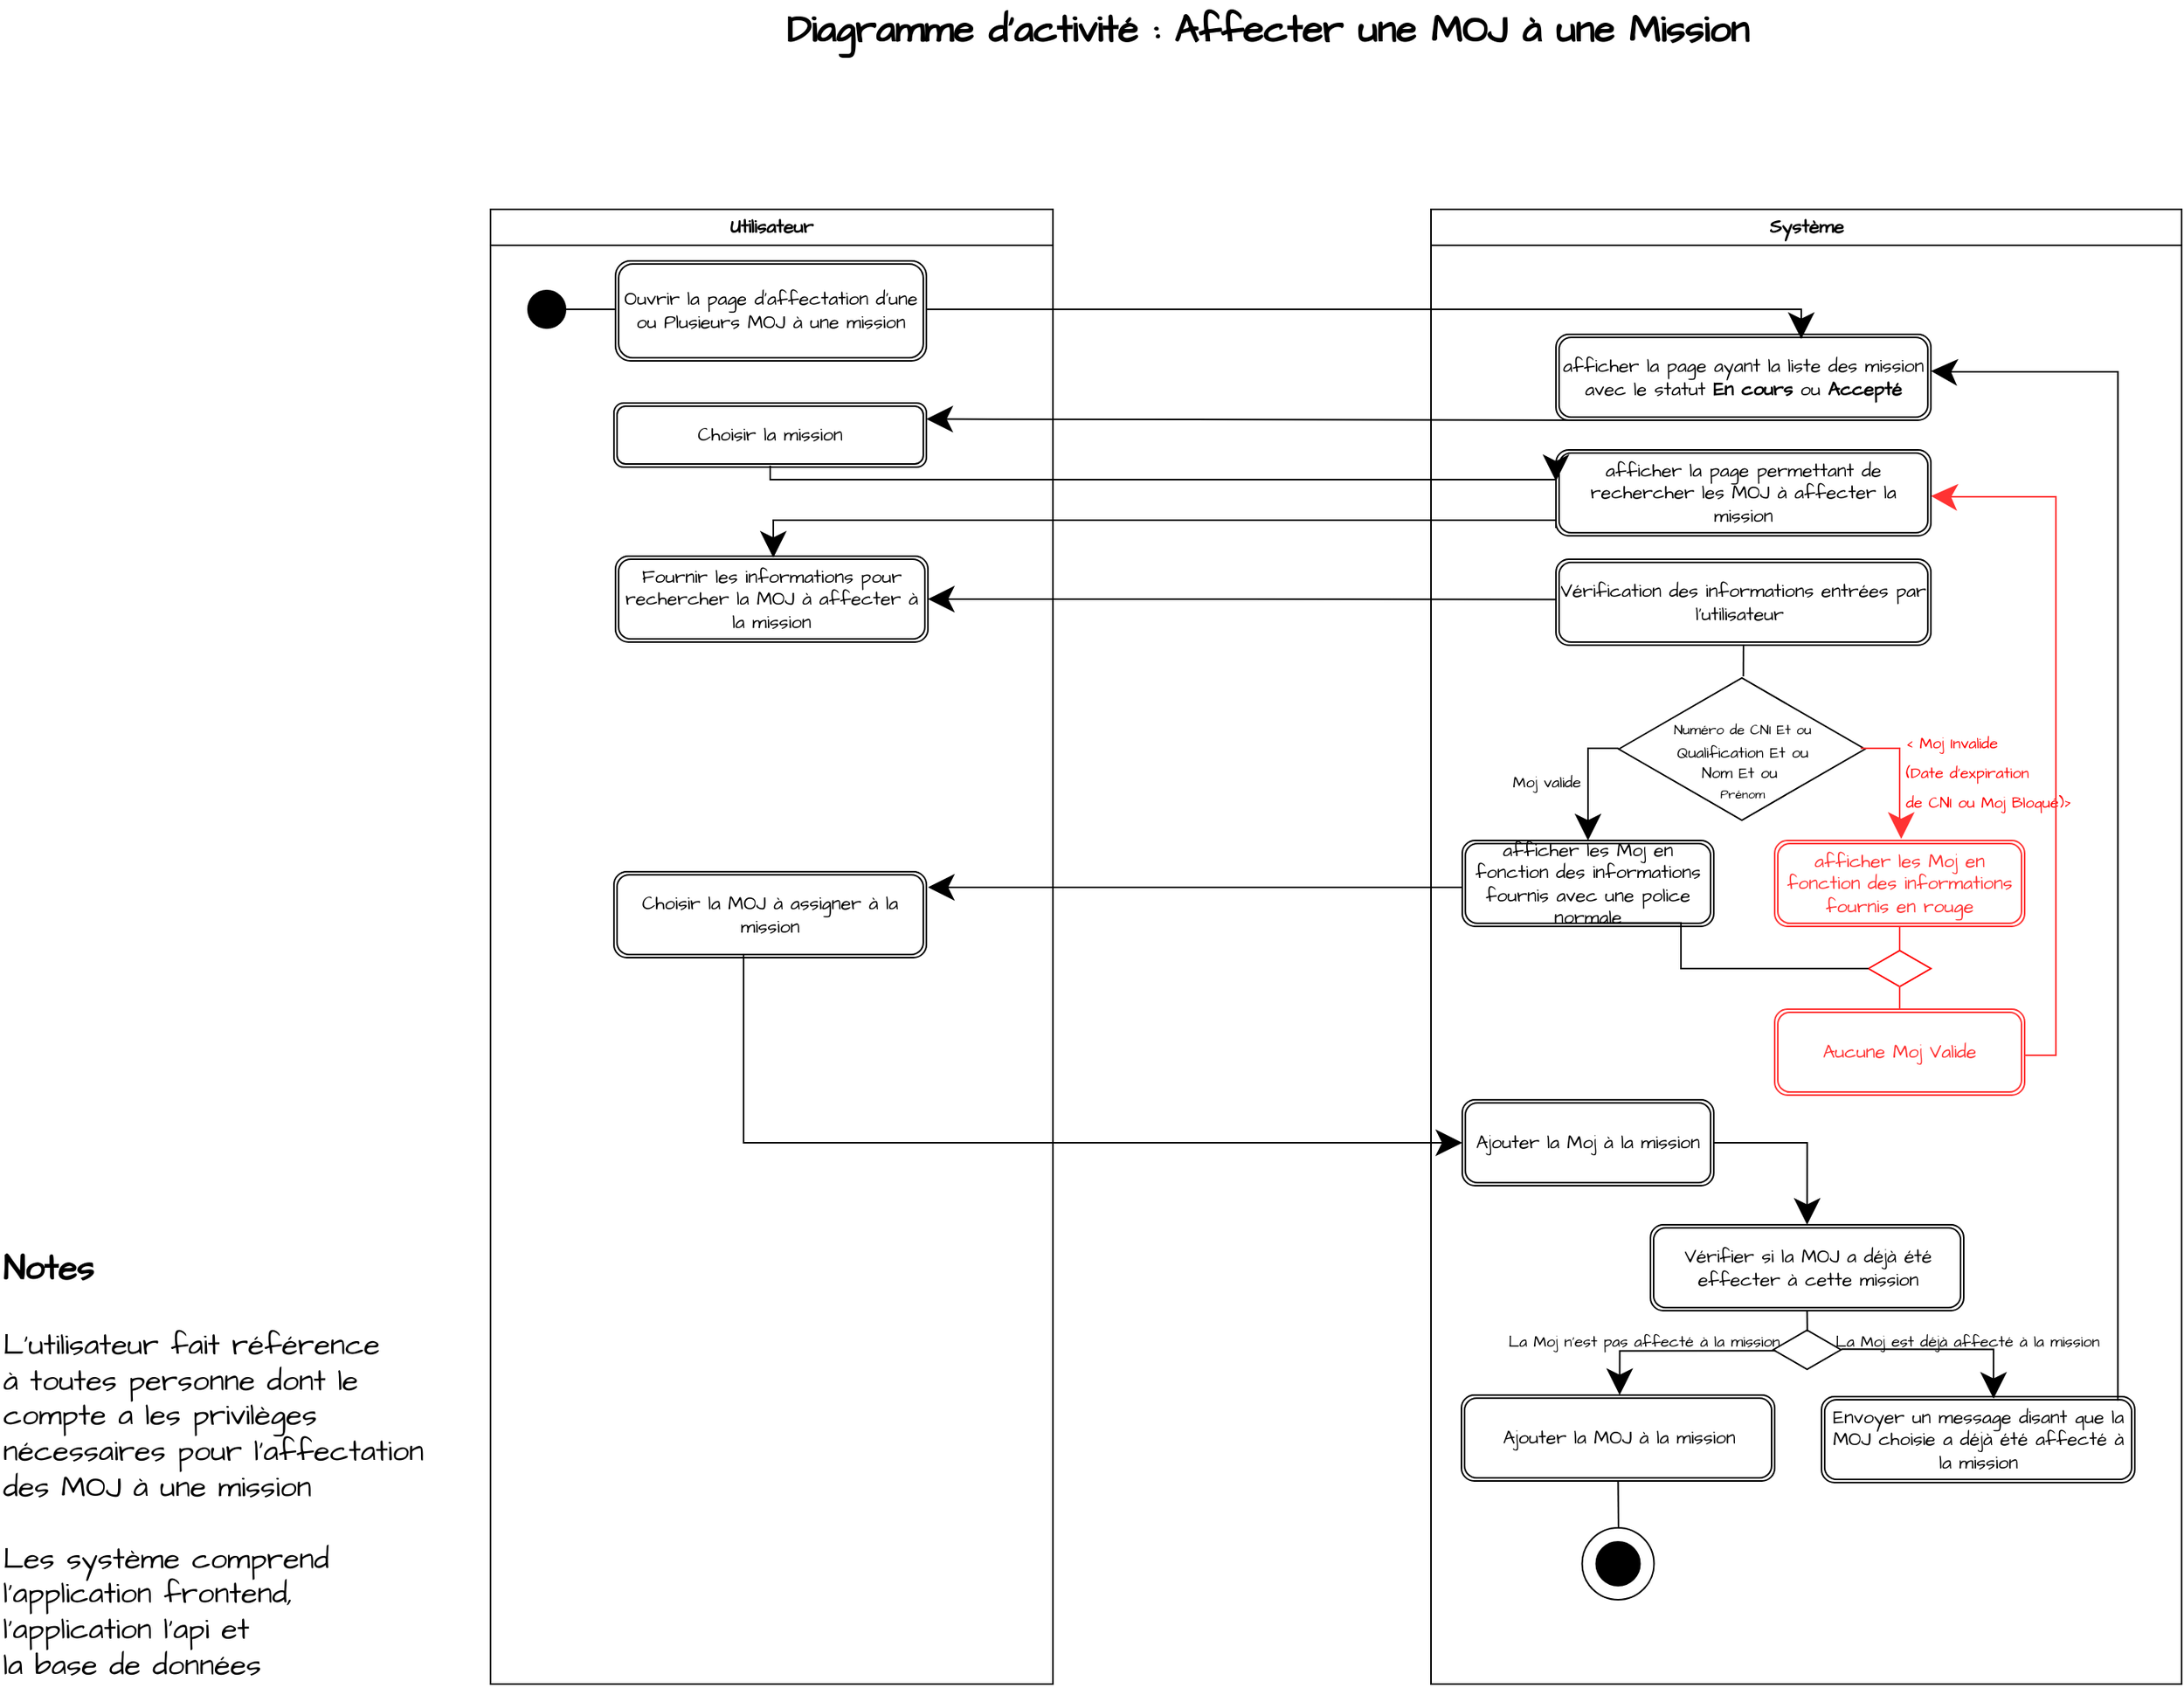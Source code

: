 <mxfile version="24.6.3" type="github">
  <diagram name="Page-1" id="eOzxwkxJhR1uEOVXx61d">
    <mxGraphModel dx="2694" dy="1264" grid="1" gridSize="10" guides="1" tooltips="1" connect="1" arrows="1" fold="1" page="1" pageScale="1" pageWidth="1654" pageHeight="1169" math="0" shadow="0">
      <root>
        <object label="" id="0">
          <mxCell />
        </object>
        <mxCell id="1" parent="0" />
        <mxCell id="5xu6NKzClNryoPFWU2Ne-1" value="Utilisateur" style="swimlane;whiteSpace=wrap;html=1;fontFamily=Architects Daughter;fontSource=https%3A%2F%2Ffonts.googleapis.com%2Fcss%3Ffamily%3DArchitects%2BDaughter;" vertex="1" parent="1">
          <mxGeometry x="354" y="176" width="360" height="944" as="geometry" />
        </mxCell>
        <mxCell id="5xu6NKzClNryoPFWU2Ne-5" value="" style="ellipse;whiteSpace=wrap;html=1;aspect=fixed;fontFamily=Architects Daughter;fontSource=https%3A%2F%2Ffonts.googleapis.com%2Fcss%3Ffamily%3DArchitects%2BDaughter;fillColor=#000000;" vertex="1" parent="5xu6NKzClNryoPFWU2Ne-1">
          <mxGeometry x="24" y="52" width="24" height="24" as="geometry" />
        </mxCell>
        <mxCell id="5xu6NKzClNryoPFWU2Ne-8" value="" style="endArrow=none;html=1;rounded=0;fontFamily=Architects Daughter;fontSource=https%3A%2F%2Ffonts.googleapis.com%2Fcss%3Ffamily%3DArchitects%2BDaughter;fontSize=16;startSize=14;endSize=14;sourcePerimeterSpacing=8;targetPerimeterSpacing=8;curved=1;exitX=1;exitY=0.5;exitDx=0;exitDy=0;entryX=0;entryY=0.484;entryDx=0;entryDy=0;entryPerimeter=0;" edge="1" parent="5xu6NKzClNryoPFWU2Ne-1" source="5xu6NKzClNryoPFWU2Ne-5" target="5xu6NKzClNryoPFWU2Ne-9">
          <mxGeometry width="50" height="50" relative="1" as="geometry">
            <mxPoint x="70" y="47.41" as="sourcePoint" />
            <mxPoint x="80" y="65" as="targetPoint" />
          </mxGeometry>
        </mxCell>
        <mxCell id="5xu6NKzClNryoPFWU2Ne-9" value="Ouvrir la page d&#39;affectation d&#39;une ou Plusieurs MOJ à une mission" style="shape=ext;double=1;rounded=1;whiteSpace=wrap;html=1;fontFamily=Architects Daughter;fontSource=https%3A%2F%2Ffonts.googleapis.com%2Fcss%3Ffamily%3DArchitects%2BDaughter;" vertex="1" parent="5xu6NKzClNryoPFWU2Ne-1">
          <mxGeometry x="80" y="33" width="199" height="64" as="geometry" />
        </mxCell>
        <mxCell id="5xu6NKzClNryoPFWU2Ne-12" value="Choisir la mission" style="shape=ext;double=1;rounded=1;whiteSpace=wrap;html=1;fontFamily=Architects Daughter;fontSource=https%3A%2F%2Ffonts.googleapis.com%2Fcss%3Ffamily%3DArchitects%2BDaughter;" vertex="1" parent="5xu6NKzClNryoPFWU2Ne-1">
          <mxGeometry x="79" y="124" width="200" height="41" as="geometry" />
        </mxCell>
        <mxCell id="5xu6NKzClNryoPFWU2Ne-28" value="Fournir les informations pour rechercher la MOJ à affecter à la mission" style="shape=ext;double=1;rounded=1;whiteSpace=wrap;html=1;fontFamily=Architects Daughter;fontSource=https%3A%2F%2Ffonts.googleapis.com%2Fcss%3Ffamily%3DArchitects%2BDaughter;" vertex="1" parent="5xu6NKzClNryoPFWU2Ne-1">
          <mxGeometry x="80" y="222" width="200" height="55" as="geometry" />
        </mxCell>
        <mxCell id="5xu6NKzClNryoPFWU2Ne-53" value="Choisir la MOJ à assigner à la mission" style="shape=ext;double=1;rounded=1;whiteSpace=wrap;html=1;fontFamily=Architects Daughter;fontSource=https%3A%2F%2Ffonts.googleapis.com%2Fcss%3Ffamily%3DArchitects%2BDaughter;" vertex="1" parent="5xu6NKzClNryoPFWU2Ne-1">
          <mxGeometry x="79" y="424" width="200" height="55" as="geometry" />
        </mxCell>
        <mxCell id="5xu6NKzClNryoPFWU2Ne-4" value="Système" style="swimlane;whiteSpace=wrap;html=1;fontFamily=Architects Daughter;fontSource=https%3A%2F%2Ffonts.googleapis.com%2Fcss%3Ffamily%3DArchitects%2BDaughter;" vertex="1" parent="1">
          <mxGeometry x="956" y="176" width="480.5" height="944" as="geometry" />
        </mxCell>
        <mxCell id="5xu6NKzClNryoPFWU2Ne-11" value="afficher la page ayant la liste des mission avec le statut &lt;b&gt;En cours &lt;/b&gt;ou &lt;b&gt;Accepté&lt;/b&gt;" style="shape=ext;double=1;rounded=1;whiteSpace=wrap;html=1;fontFamily=Architects Daughter;fontSource=https%3A%2F%2Ffonts.googleapis.com%2Fcss%3Ffamily%3DArchitects%2BDaughter;" vertex="1" parent="5xu6NKzClNryoPFWU2Ne-4">
          <mxGeometry x="80" y="80" width="240" height="55" as="geometry" />
        </mxCell>
        <mxCell id="5xu6NKzClNryoPFWU2Ne-20" value="afficher la page permettant de rechercher les MOJ à affecter la mission" style="shape=ext;double=1;rounded=1;whiteSpace=wrap;html=1;fontFamily=Architects Daughter;fontSource=https%3A%2F%2Ffonts.googleapis.com%2Fcss%3Ffamily%3DArchitects%2BDaughter;" vertex="1" parent="5xu6NKzClNryoPFWU2Ne-4">
          <mxGeometry x="80" y="154" width="240" height="55" as="geometry" />
        </mxCell>
        <mxCell id="5xu6NKzClNryoPFWU2Ne-34" value="Vérification des informations entrées par l&#39;utilisateur&amp;nbsp;" style="shape=ext;double=1;rounded=1;whiteSpace=wrap;html=1;fontFamily=Architects Daughter;fontSource=https%3A%2F%2Ffonts.googleapis.com%2Fcss%3Ffamily%3DArchitects%2BDaughter;" vertex="1" parent="5xu6NKzClNryoPFWU2Ne-4">
          <mxGeometry x="80" y="224" width="240" height="55" as="geometry" />
        </mxCell>
        <mxCell id="5xu6NKzClNryoPFWU2Ne-35" value="&lt;div style=&quot;font-size: 11px;&quot;&gt;&lt;font style=&quot;font-size: 11px;&quot;&gt;&lt;br&gt;&lt;/font&gt;&lt;/div&gt;&lt;div style=&quot;font-size: 11px;&quot;&gt;&lt;font style=&quot;font-size: 11px;&quot;&gt;&lt;br&gt;&lt;/font&gt;&lt;/div&gt;&lt;font style=&quot;font-size: 9px;&quot;&gt;Numéro de CNI Et ou&lt;/font&gt;&lt;div style=&quot;font-size: 11px;&quot;&gt;&lt;font style=&quot;font-size: 10px;&quot;&gt;Qualification Et ou&lt;/font&gt;&lt;/div&gt;&lt;div style=&quot;font-size: 11px;&quot;&gt;&lt;font style=&quot;font-size: 10px;&quot;&gt;Nom Et ou&amp;nbsp;&lt;/font&gt;&lt;/div&gt;&lt;div style=&quot;font-size: 11px;&quot;&gt;&lt;font style=&quot;font-size: 8px;&quot;&gt;Prénom&lt;/font&gt;&lt;/div&gt;&lt;div style=&quot;font-size: 11px;&quot;&gt;&lt;br&gt;&lt;/div&gt;" style="html=1;whiteSpace=wrap;shape=isoRectangle;fontFamily=Architects Daughter;fontSource=https%3A%2F%2Ffonts.googleapis.com%2Fcss%3Ffamily%3DArchitects%2BDaughter;" vertex="1" parent="5xu6NKzClNryoPFWU2Ne-4">
          <mxGeometry x="84.5" y="300" width="229" height="91" as="geometry" />
        </mxCell>
        <mxCell id="5xu6NKzClNryoPFWU2Ne-44" value="" style="endArrow=none;html=1;rounded=0;fontFamily=Architects Daughter;fontSource=https%3A%2F%2Ffonts.googleapis.com%2Fcss%3Ffamily%3DArchitects%2BDaughter;fontSize=16;startSize=14;endSize=14;sourcePerimeterSpacing=8;targetPerimeterSpacing=8;curved=1;entryX=0.5;entryY=1;entryDx=0;entryDy=0;exitX=0.504;exitY=-0.011;exitDx=0;exitDy=0;exitPerimeter=0;" edge="1" parent="5xu6NKzClNryoPFWU2Ne-4" source="5xu6NKzClNryoPFWU2Ne-35" target="5xu6NKzClNryoPFWU2Ne-34">
          <mxGeometry width="50" height="50" relative="1" as="geometry">
            <mxPoint x="199" y="304" as="sourcePoint" />
            <mxPoint x="-201" y="364" as="targetPoint" />
          </mxGeometry>
        </mxCell>
        <mxCell id="5xu6NKzClNryoPFWU2Ne-66" style="edgeStyle=none;curved=1;rounded=0;orthogonalLoop=1;jettySize=auto;html=1;exitX=0.5;exitY=1;exitDx=0;exitDy=0;fontFamily=Architects Daughter;fontSource=https%3A%2F%2Ffonts.googleapis.com%2Fcss%3Ffamily%3DArchitects%2BDaughter;fontSize=16;startSize=14;endArrow=none;endSize=14;sourcePerimeterSpacing=8;targetPerimeterSpacing=8;endFill=0;strokeColor=#FF3333;" edge="1" parent="5xu6NKzClNryoPFWU2Ne-4" source="5xu6NKzClNryoPFWU2Ne-45">
          <mxGeometry relative="1" as="geometry">
            <mxPoint x="300" y="474" as="targetPoint" />
          </mxGeometry>
        </mxCell>
        <mxCell id="5xu6NKzClNryoPFWU2Ne-45" value="&lt;span style=&quot;font-family: monospace; text-align: start; text-wrap: nowrap; font-size: 0px;&quot;&gt;%3CmxGraphModel%3E%3Croot%3E%3CmxCell%20id%3D%220%22%2F%3E%3CmxCell%20id%3D%221%22%20parent%3D%220%22%2F%3E%3CmxCell%20id%3D%222%22%20value%3D%22V%C3%A9rification%20des%20informations%20entr%C3%A9es%20par%20l&#39;utilisateur%26amp%3Bnbsp%3B%22%20style%3D%22shape%3Dext%3Bdouble%3D1%3Brounded%3D1%3BwhiteSpace%3Dwrap%3Bhtml%3D1%3BfontFamily%3DArchitects%20Daughter%3BfontSource%3Dhttps%253A%252F%252Ffonts.googleapis.com%252Fcss%253Ffamily%253DArchitects%252BDaughter%3B%22%20vertex%3D%221%22%20parent%3D%221%22%3E%3CmxGeometry%20x%3D%22961%22%20y%3D%22580%22%20width%3D%22120%22%20height%3D%2255%22%20as%3D%22geometry%22%2F%3E%3C%2FmxCell%3E%3C%2Froot%3E%3C%2FmxGraphModel%3E&lt;/span&gt;afficher les Moj en fonction des informations fournis en rouge" style="shape=ext;double=1;rounded=1;whiteSpace=wrap;html=1;fontFamily=Architects Daughter;fontSource=https%3A%2F%2Ffonts.googleapis.com%2Fcss%3Ffamily%3DArchitects%2BDaughter;strokeColor=#FF3333;fontColor=#FF3333;" vertex="1" parent="5xu6NKzClNryoPFWU2Ne-4">
          <mxGeometry x="220" y="404" width="160" height="55" as="geometry" />
        </mxCell>
        <mxCell id="5xu6NKzClNryoPFWU2Ne-46" value="&lt;span style=&quot;text-wrap: nowrap; color: rgba(0, 0, 0, 0); font-family: monospace; text-align: start; font-size: 0px;&quot;&gt;%3CmxGraphModel%3E%3Croot%3E%3CmxCell%20id%3D%220%22%2F%3E%3CmxCell%20id%3D%221%22%20parent%3D%220%22%2F%3E%3CmxCell%20id%3D%222%22%20value%3D%22V%C3%A9rification%20des%20informations%20entr%C3%A9es%20par%20l&#39;utilisateur%26amp%3Bnbsp%3B%22%20style%3D%22shape%3Dext%3Bdouble%3D1%3Brounded%3D1%3BwhiteSpace%3Dwrap%3Bhtml%3D1%3BfontFamily%3DArchitects%20Daughter%3BfontSource%3Dhttps%253A%252F%252Ffonts.googleapis.com%252Fcss%253Ffamily%253DArchitects%252BDaughter%3B%22%20vertex%3D%221%22%20parent%3D%221%22%3E%3CmxGeometry%20x%3D%22961%22%20y%3D%22580%22%20width%3D%22120%22%20height%3D%2255%22%20as%3D%22geometry%22%2F%3E%3C%2FmxCell%3E%3C%2Froot%3E%3C%2FmxGraphModel%3E&lt;/span&gt;afficher les Moj en fonction des informations fournis avec une police normale" style="shape=ext;double=1;rounded=1;whiteSpace=wrap;html=1;fontFamily=Architects Daughter;fontSource=https%3A%2F%2Ffonts.googleapis.com%2Fcss%3Ffamily%3DArchitects%2BDaughter;" vertex="1" parent="5xu6NKzClNryoPFWU2Ne-4">
          <mxGeometry x="20" y="404" width="161" height="55" as="geometry" />
        </mxCell>
        <mxCell id="5xu6NKzClNryoPFWU2Ne-49" value="" style="endArrow=classic;html=1;rounded=0;fontFamily=Architects Daughter;fontSource=https%3A%2F%2Ffonts.googleapis.com%2Fcss%3Ffamily%3DArchitects%2BDaughter;fontSize=16;startSize=14;endSize=14;sourcePerimeterSpacing=8;targetPerimeterSpacing=8;exitX=0.828;exitY=0.505;exitDx=0;exitDy=0;exitPerimeter=0;entryX=0.5;entryY=0;entryDx=0;entryDy=0;edgeStyle=orthogonalEdgeStyle;strokeColor=#FF3333;" edge="1" parent="5xu6NKzClNryoPFWU2Ne-4">
          <mxGeometry width="50" height="50" relative="1" as="geometry">
            <mxPoint x="275.112" y="344.955" as="sourcePoint" />
            <mxPoint x="301" y="403" as="targetPoint" />
            <Array as="points">
              <mxPoint x="300" y="345" />
              <mxPoint x="300" y="394" />
              <mxPoint x="301" y="394" />
            </Array>
          </mxGeometry>
        </mxCell>
        <mxCell id="5xu6NKzClNryoPFWU2Ne-50" value="&lt;font style=&quot;font-size: 10px;&quot;&gt;&amp;lt; Moj Invalide&amp;nbsp;&lt;/font&gt;&lt;div&gt;&lt;font style=&quot;font-size: 10px;&quot;&gt;(&lt;font style=&quot;font-size: 10px;&quot;&gt;Date d&#39;expiration&amp;nbsp;&lt;/font&gt;&lt;/font&gt;&lt;/div&gt;&lt;div&gt;&lt;font style=&quot;font-size: 10px;&quot;&gt;&lt;font style=&quot;font-size: 10px;&quot;&gt;de CNI ou Moj Bloqué&lt;/font&gt;)&amp;gt;&lt;/font&gt;&lt;/div&gt;" style="edgeLabel;html=1;align=left;verticalAlign=middle;resizable=0;points=[];fontSize=16;fontFamily=Architects Daughter;fontSource=https%3A%2F%2Ffonts.googleapis.com%2Fcss%3Ffamily%3DArchitects%2BDaughter;labelBackgroundColor=none;fontColor=#FF0000;" vertex="1" connectable="0" parent="5xu6NKzClNryoPFWU2Ne-49">
          <mxGeometry x="0.213" y="1" relative="1" as="geometry">
            <mxPoint x="1" y="-12" as="offset" />
          </mxGeometry>
        </mxCell>
        <mxCell id="5xu6NKzClNryoPFWU2Ne-52" value="&lt;font style=&quot;font-size: 10px;&quot;&gt;Moj valide&amp;nbsp;&lt;/font&gt;" style="endArrow=classic;html=1;rounded=0;fontFamily=Architects Daughter;fontSource=https%3A%2F%2Ffonts.googleapis.com%2Fcss%3Ffamily%3DArchitects%2BDaughter;fontSize=16;startSize=14;endSize=14;sourcePerimeterSpacing=8;targetPerimeterSpacing=8;edgeStyle=orthogonalEdgeStyle;entryX=0.5;entryY=0;entryDx=0;entryDy=0;align=right;" edge="1" parent="5xu6NKzClNryoPFWU2Ne-4">
          <mxGeometry width="50" height="50" relative="1" as="geometry">
            <mxPoint x="120" y="345" as="sourcePoint" />
            <mxPoint x="100.5" y="404" as="targetPoint" />
            <Array as="points">
              <mxPoint x="101" y="345" />
            </Array>
          </mxGeometry>
        </mxCell>
        <mxCell id="5xu6NKzClNryoPFWU2Ne-62" value="" style="endArrow=classic;html=1;rounded=0;fontFamily=Architects Daughter;fontSource=https%3A%2F%2Ffonts.googleapis.com%2Fcss%3Ffamily%3DArchitects%2BDaughter;fontSize=16;startSize=14;endSize=14;sourcePerimeterSpacing=8;targetPerimeterSpacing=8;exitX=1;exitY=0.5;exitDx=0;exitDy=0;entryX=1;entryY=0.5;entryDx=0;entryDy=0;edgeStyle=orthogonalEdgeStyle;strokeColor=#FF3333;" edge="1" parent="5xu6NKzClNryoPFWU2Ne-4">
          <mxGeometry width="50" height="50" relative="1" as="geometry">
            <mxPoint x="380" y="541.5" as="sourcePoint" />
            <mxPoint x="320" y="183.5" as="targetPoint" />
            <Array as="points">
              <mxPoint x="400" y="542" />
              <mxPoint x="400" y="184" />
              <mxPoint x="330" y="184" />
            </Array>
          </mxGeometry>
        </mxCell>
        <mxCell id="5xu6NKzClNryoPFWU2Ne-63" value="" style="html=1;whiteSpace=wrap;aspect=fixed;shape=isoRectangle;fontFamily=Architects Daughter;fontSource=https%3A%2F%2Ffonts.googleapis.com%2Fcss%3Ffamily%3DArchitects%2BDaughter;strokeColor=#FF0000;" vertex="1" parent="5xu6NKzClNryoPFWU2Ne-4">
          <mxGeometry x="280" y="474" width="40" height="24" as="geometry" />
        </mxCell>
        <mxCell id="5xu6NKzClNryoPFWU2Ne-67" value="Aucune Moj Valide" style="shape=ext;double=1;rounded=1;whiteSpace=wrap;html=1;fontFamily=Architects Daughter;fontSource=https%3A%2F%2Ffonts.googleapis.com%2Fcss%3Ffamily%3DArchitects%2BDaughter;strokeColor=#FF3333;fontColor=#FF3333;" vertex="1" parent="5xu6NKzClNryoPFWU2Ne-4">
          <mxGeometry x="220" y="512" width="160" height="55" as="geometry" />
        </mxCell>
        <mxCell id="5xu6NKzClNryoPFWU2Ne-72" value="" style="endArrow=none;html=1;rounded=0;fontFamily=Architects Daughter;fontSource=https%3A%2F%2Ffonts.googleapis.com%2Fcss%3Ffamily%3DArchitects%2BDaughter;fontSize=16;startSize=14;endSize=14;sourcePerimeterSpacing=8;targetPerimeterSpacing=8;exitX=0.496;exitY=0.96;exitDx=0;exitDy=0;edgeStyle=orthogonalEdgeStyle;exitPerimeter=0;" edge="1" parent="5xu6NKzClNryoPFWU2Ne-4">
          <mxGeometry width="50" height="50" relative="1" as="geometry">
            <mxPoint x="100.856" y="456.8" as="sourcePoint" />
            <mxPoint x="280" y="486" as="targetPoint" />
            <Array as="points">
              <mxPoint x="160" y="457" />
              <mxPoint x="160" y="486" />
            </Array>
          </mxGeometry>
        </mxCell>
        <mxCell id="5xu6NKzClNryoPFWU2Ne-75" value="Vérifier si la MOJ a déjà été effecter à cette mission" style="shape=ext;double=1;rounded=1;whiteSpace=wrap;html=1;fontFamily=Architects Daughter;fontSource=https%3A%2F%2Ffonts.googleapis.com%2Fcss%3Ffamily%3DArchitects%2BDaughter;" vertex="1" parent="5xu6NKzClNryoPFWU2Ne-4">
          <mxGeometry x="140.5" y="650" width="200.5" height="55" as="geometry" />
        </mxCell>
        <mxCell id="5xu6NKzClNryoPFWU2Ne-81" value="" style="html=1;whiteSpace=wrap;aspect=fixed;shape=isoRectangle;fontFamily=Architects Daughter;fontSource=https%3A%2F%2Ffonts.googleapis.com%2Fcss%3Ffamily%3DArchitects%2BDaughter;" vertex="1" parent="5xu6NKzClNryoPFWU2Ne-4">
          <mxGeometry x="219.08" y="717" width="43.33" height="26" as="geometry" />
        </mxCell>
        <mxCell id="5xu6NKzClNryoPFWU2Ne-85" value="Ajouter la MOJ à la mission" style="shape=ext;double=1;rounded=1;whiteSpace=wrap;html=1;fontFamily=Architects Daughter;fontSource=https%3A%2F%2Ffonts.googleapis.com%2Fcss%3Ffamily%3DArchitects%2BDaughter;" vertex="1" parent="5xu6NKzClNryoPFWU2Ne-4">
          <mxGeometry x="19.5" y="759" width="200.5" height="55" as="geometry" />
        </mxCell>
        <mxCell id="5xu6NKzClNryoPFWU2Ne-84" value="" style="endArrow=none;html=1;rounded=0;fontFamily=Architects Daughter;fontSource=https%3A%2F%2Ffonts.googleapis.com%2Fcss%3Ffamily%3DArchitects%2BDaughter;fontSize=16;startSize=14;endSize=14;sourcePerimeterSpacing=8;targetPerimeterSpacing=8;edgeStyle=orthogonalEdgeStyle;exitX=0.5;exitY=0;exitDx=0;exitDy=0;entryX=0.037;entryY=0.526;entryDx=0;entryDy=0;entryPerimeter=0;startArrow=classic;startFill=1;" edge="1" parent="5xu6NKzClNryoPFWU2Ne-4" target="5xu6NKzClNryoPFWU2Ne-81">
          <mxGeometry width="50" height="50" relative="1" as="geometry">
            <mxPoint x="120.75" y="759" as="sourcePoint" />
            <mxPoint x="220" y="734" as="targetPoint" />
            <Array as="points">
              <mxPoint x="121" y="731" />
            </Array>
          </mxGeometry>
        </mxCell>
        <mxCell id="5xu6NKzClNryoPFWU2Ne-90" value="&lt;font style=&quot;font-size: 10px;&quot;&gt;La Moj n&#39;est pas affecté à la mission&lt;/font&gt;" style="edgeLabel;html=1;align=center;verticalAlign=middle;resizable=0;points=[];fontSize=16;fontFamily=Architects Daughter;fontSource=https%3A%2F%2Ffonts.googleapis.com%2Fcss%3Ffamily%3DArchitects%2BDaughter;labelBackgroundColor=none;" vertex="1" connectable="0" parent="5xu6NKzClNryoPFWU2Ne-84">
          <mxGeometry x="-0.059" y="2" relative="1" as="geometry">
            <mxPoint x="-17" y="-6" as="offset" />
          </mxGeometry>
        </mxCell>
        <mxCell id="5xu6NKzClNryoPFWU2Ne-86" value="Envoyer un message disant que la MOJ choisie a déjà été affecté à la mission" style="shape=ext;double=1;rounded=1;whiteSpace=wrap;html=1;fontFamily=Architects Daughter;fontSource=https%3A%2F%2Ffonts.googleapis.com%2Fcss%3Ffamily%3DArchitects%2BDaughter;" vertex="1" parent="5xu6NKzClNryoPFWU2Ne-4">
          <mxGeometry x="250" y="760" width="200.5" height="55" as="geometry" />
        </mxCell>
        <mxCell id="5xu6NKzClNryoPFWU2Ne-87" value="" style="endArrow=none;html=1;rounded=0;fontFamily=Architects Daughter;fontSource=https%3A%2F%2Ffonts.googleapis.com%2Fcss%3Ffamily%3DArchitects%2BDaughter;fontSize=16;startSize=14;endSize=14;sourcePerimeterSpacing=8;targetPerimeterSpacing=8;entryX=1.006;entryY=0.487;entryDx=0;entryDy=0;entryPerimeter=0;exitX=0.549;exitY=0.024;exitDx=0;exitDy=0;exitPerimeter=0;edgeStyle=orthogonalEdgeStyle;startArrow=classic;startFill=1;" edge="1" parent="5xu6NKzClNryoPFWU2Ne-4" source="5xu6NKzClNryoPFWU2Ne-86" target="5xu6NKzClNryoPFWU2Ne-81">
          <mxGeometry width="50" height="50" relative="1" as="geometry">
            <mxPoint x="383.07" y="758.45" as="sourcePoint" />
            <mxPoint x="264.72" y="729.284" as="targetPoint" />
            <Array as="points">
              <mxPoint x="360" y="730" />
            </Array>
          </mxGeometry>
        </mxCell>
        <mxCell id="5xu6NKzClNryoPFWU2Ne-89" value="&lt;font style=&quot;font-size: 10px;&quot;&gt;La Moj est déjà affecté à la mission&lt;/font&gt;" style="edgeLabel;html=1;align=center;verticalAlign=middle;resizable=0;points=[];fontSize=16;fontFamily=Architects Daughter;fontSource=https%3A%2F%2Ffonts.googleapis.com%2Fcss%3Ffamily%3DArchitects%2BDaughter;labelBackgroundColor=none;" vertex="1" connectable="0" parent="5xu6NKzClNryoPFWU2Ne-87">
          <mxGeometry x="0.105" y="1" relative="1" as="geometry">
            <mxPoint x="23" y="-8" as="offset" />
          </mxGeometry>
        </mxCell>
        <mxCell id="5xu6NKzClNryoPFWU2Ne-80" value="" style="endArrow=none;html=1;rounded=0;fontFamily=Architects Daughter;fontSource=https%3A%2F%2Ffonts.googleapis.com%2Fcss%3Ffamily%3DArchitects%2BDaughter;fontSize=16;startSize=14;endSize=14;sourcePerimeterSpacing=8;targetPerimeterSpacing=8;curved=1;entryX=0.5;entryY=1;entryDx=0;entryDy=0;exitX=0.503;exitY=0.049;exitDx=0;exitDy=0;exitPerimeter=0;" edge="1" parent="5xu6NKzClNryoPFWU2Ne-4" source="5xu6NKzClNryoPFWU2Ne-81" target="5xu6NKzClNryoPFWU2Ne-75">
          <mxGeometry width="50" height="50" relative="1" as="geometry">
            <mxPoint x="220" y="714" as="sourcePoint" />
            <mxPoint x="50" y="734" as="targetPoint" />
          </mxGeometry>
        </mxCell>
        <mxCell id="5xu6NKzClNryoPFWU2Ne-88" value="" style="endArrow=classic;html=1;rounded=0;fontFamily=Architects Daughter;fontSource=https%3A%2F%2Ffonts.googleapis.com%2Fcss%3Ffamily%3DArchitects%2BDaughter;fontSize=16;startSize=14;endSize=14;sourcePerimeterSpacing=8;targetPerimeterSpacing=8;exitX=0.946;exitY=0.048;exitDx=0;exitDy=0;exitPerimeter=0;edgeStyle=orthogonalEdgeStyle;entryX=1;entryY=0.5;entryDx=0;entryDy=0;endFill=1;" edge="1" parent="5xu6NKzClNryoPFWU2Ne-4" source="5xu6NKzClNryoPFWU2Ne-86">
          <mxGeometry width="50" height="50" relative="1" as="geometry">
            <mxPoint x="439.874" y="756.66" as="sourcePoint" />
            <mxPoint x="320" y="103.5" as="targetPoint" />
            <Array as="points">
              <mxPoint x="440" y="104" />
              <mxPoint x="330" y="104" />
            </Array>
          </mxGeometry>
        </mxCell>
        <mxCell id="5xu6NKzClNryoPFWU2Ne-93" value="" style="ellipse;whiteSpace=wrap;html=1;aspect=fixed;fontFamily=Architects Daughter;fontSource=https%3A%2F%2Ffonts.googleapis.com%2Fcss%3Ffamily%3DArchitects%2BDaughter;fillColor=none;" vertex="1" parent="5xu6NKzClNryoPFWU2Ne-4">
          <mxGeometry x="96.75" y="844" width="46" height="46" as="geometry" />
        </mxCell>
        <mxCell id="5xu6NKzClNryoPFWU2Ne-94" value="" style="ellipse;whiteSpace=wrap;html=1;aspect=fixed;fontFamily=Architects Daughter;fontSource=https%3A%2F%2Ffonts.googleapis.com%2Fcss%3Ffamily%3DArchitects%2BDaughter;fillColor=#000000;" vertex="1" parent="5xu6NKzClNryoPFWU2Ne-4">
          <mxGeometry x="105.75" y="853" width="28" height="28" as="geometry" />
        </mxCell>
        <mxCell id="5xu6NKzClNryoPFWU2Ne-10" value="" style="endArrow=classic;html=1;rounded=0;fontFamily=Architects Daughter;fontSource=https%3A%2F%2Ffonts.googleapis.com%2Fcss%3Ffamily%3DArchitects%2BDaughter;fontSize=16;startSize=14;endSize=14;sourcePerimeterSpacing=8;targetPerimeterSpacing=8;strokeColor=default;endFill=1;edgeStyle=orthogonalEdgeStyle;" edge="1" parent="1">
          <mxGeometry width="50" height="50" relative="1" as="geometry">
            <mxPoint x="633" y="229" as="sourcePoint" />
            <mxPoint x="1193" y="259" as="targetPoint" />
            <Array as="points">
              <mxPoint x="633" y="240" />
              <mxPoint x="1193" y="240" />
            </Array>
          </mxGeometry>
        </mxCell>
        <mxCell id="5xu6NKzClNryoPFWU2Ne-26" value="" style="endArrow=classic;html=1;rounded=0;fontFamily=Architects Daughter;fontSource=https%3A%2F%2Ffonts.googleapis.com%2Fcss%3Ffamily%3DArchitects%2BDaughter;fontSize=16;startSize=14;endSize=14;sourcePerimeterSpacing=8;targetPerimeterSpacing=8;edgeStyle=orthogonalEdgeStyle;endFill=1;entryX=0;entryY=0.364;entryDx=0;entryDy=0;entryPerimeter=0;" edge="1" parent="1" target="5xu6NKzClNryoPFWU2Ne-20">
          <mxGeometry width="50" height="50" relative="1" as="geometry">
            <mxPoint x="533" y="340" as="sourcePoint" />
            <mxPoint x="1074" y="349" as="targetPoint" />
            <Array as="points">
              <mxPoint x="533" y="349" />
            </Array>
          </mxGeometry>
        </mxCell>
        <mxCell id="5xu6NKzClNryoPFWU2Ne-31" style="edgeStyle=orthogonalEdgeStyle;rounded=0;orthogonalLoop=1;jettySize=auto;html=1;fontFamily=Architects Daughter;fontSource=https%3A%2F%2Ffonts.googleapis.com%2Fcss%3Ffamily%3DArchitects%2BDaughter;fontSize=16;startSize=14;endArrow=classic;endSize=14;sourcePerimeterSpacing=8;targetPerimeterSpacing=8;endFill=1;" edge="1" parent="1">
          <mxGeometry relative="1" as="geometry">
            <mxPoint x="535" y="399" as="targetPoint" />
            <mxPoint x="1036" y="380" as="sourcePoint" />
            <Array as="points">
              <mxPoint x="535" y="375" />
            </Array>
          </mxGeometry>
        </mxCell>
        <mxCell id="5xu6NKzClNryoPFWU2Ne-33" value="" style="endArrow=none;html=1;rounded=0;fontFamily=Architects Daughter;fontSource=https%3A%2F%2Ffonts.googleapis.com%2Fcss%3Ffamily%3DArchitects%2BDaughter;fontSize=16;startSize=14;endSize=14;sourcePerimeterSpacing=8;targetPerimeterSpacing=8;exitX=1;exitY=0.5;exitDx=0;exitDy=0;edgeStyle=orthogonalEdgeStyle;entryX=0;entryY=0.469;entryDx=0;entryDy=0;entryPerimeter=0;startArrow=classic;startFill=1;endFill=0;" edge="1" parent="1" source="5xu6NKzClNryoPFWU2Ne-28" target="5xu6NKzClNryoPFWU2Ne-34">
          <mxGeometry width="50" height="50" relative="1" as="geometry">
            <mxPoint x="376" y="425.75" as="sourcePoint" />
            <mxPoint x="826" y="430" as="targetPoint" />
            <Array as="points" />
          </mxGeometry>
        </mxCell>
        <mxCell id="5xu6NKzClNryoPFWU2Ne-51" value="" style="endArrow=classic;html=1;rounded=0;fontFamily=Architects Daughter;fontSource=https%3A%2F%2Ffonts.googleapis.com%2Fcss%3Ffamily%3DArchitects%2BDaughter;fontSize=16;startSize=14;endSize=14;sourcePerimeterSpacing=8;targetPerimeterSpacing=8;curved=1;" edge="1" parent="1">
          <mxGeometry width="50" height="50" relative="1" as="geometry">
            <mxPoint x="976" y="610" as="sourcePoint" />
            <mxPoint x="634" y="610" as="targetPoint" />
          </mxGeometry>
        </mxCell>
        <mxCell id="5xu6NKzClNryoPFWU2Ne-59" style="edgeStyle=none;curved=1;rounded=0;orthogonalLoop=1;jettySize=auto;html=1;exitX=0;exitY=1;exitDx=0;exitDy=0;entryX=1;entryY=0.25;entryDx=0;entryDy=0;fontFamily=Architects Daughter;fontSource=https%3A%2F%2Ffonts.googleapis.com%2Fcss%3Ffamily%3DArchitects%2BDaughter;fontSize=16;startSize=14;endArrow=classic;endSize=14;sourcePerimeterSpacing=8;targetPerimeterSpacing=8;endFill=1;" edge="1" parent="1" target="5xu6NKzClNryoPFWU2Ne-12">
          <mxGeometry relative="1" as="geometry">
            <mxPoint x="1081.0" y="311" as="sourcePoint" />
            <mxPoint x="639" y="310.25" as="targetPoint" />
          </mxGeometry>
        </mxCell>
        <mxCell id="5xu6NKzClNryoPFWU2Ne-71" style="edgeStyle=none;curved=1;rounded=0;orthogonalLoop=1;jettySize=auto;html=1;exitX=0.5;exitY=1;exitDx=0;exitDy=0;fontFamily=Architects Daughter;fontSource=https%3A%2F%2Ffonts.googleapis.com%2Fcss%3Ffamily%3DArchitects%2BDaughter;fontSize=16;startSize=14;endArrow=none;endSize=14;sourcePerimeterSpacing=8;targetPerimeterSpacing=8;endFill=0;strokeColor=#FF3333;" edge="1" parent="1">
          <mxGeometry relative="1" as="geometry">
            <mxPoint x="1256" y="688" as="targetPoint" />
            <mxPoint x="1256" y="673" as="sourcePoint" />
          </mxGeometry>
        </mxCell>
        <mxCell id="5xu6NKzClNryoPFWU2Ne-79" style="edgeStyle=orthogonalEdgeStyle;rounded=0;orthogonalLoop=1;jettySize=auto;html=1;exitX=1;exitY=0.5;exitDx=0;exitDy=0;fontFamily=Architects Daughter;fontSource=https%3A%2F%2Ffonts.googleapis.com%2Fcss%3Ffamily%3DArchitects%2BDaughter;fontSize=16;startSize=14;endArrow=classic;endSize=14;sourcePerimeterSpacing=8;targetPerimeterSpacing=8;entryX=0.5;entryY=0;entryDx=0;entryDy=0;endFill=1;" edge="1" parent="1" source="5xu6NKzClNryoPFWU2Ne-73" target="5xu6NKzClNryoPFWU2Ne-75">
          <mxGeometry relative="1" as="geometry">
            <mxPoint x="1176" y="774" as="targetPoint" />
          </mxGeometry>
        </mxCell>
        <mxCell id="5xu6NKzClNryoPFWU2Ne-73" value="Ajouter la Moj à la mission" style="shape=ext;double=1;rounded=1;whiteSpace=wrap;html=1;fontFamily=Architects Daughter;fontSource=https%3A%2F%2Ffonts.googleapis.com%2Fcss%3Ffamily%3DArchitects%2BDaughter;" vertex="1" parent="1">
          <mxGeometry x="976" y="746" width="161" height="55" as="geometry" />
        </mxCell>
        <mxCell id="5xu6NKzClNryoPFWU2Ne-74" value="" style="endArrow=classic;html=1;rounded=0;fontFamily=Architects Daughter;fontSource=https%3A%2F%2Ffonts.googleapis.com%2Fcss%3Ffamily%3DArchitects%2BDaughter;fontSize=16;startSize=14;endSize=14;sourcePerimeterSpacing=8;targetPerimeterSpacing=8;exitX=0.35;exitY=0.964;exitDx=0;exitDy=0;exitPerimeter=0;entryX=0;entryY=0.5;entryDx=0;entryDy=0;edgeStyle=orthogonalEdgeStyle;" edge="1" parent="1" source="5xu6NKzClNryoPFWU2Ne-53" target="5xu6NKzClNryoPFWU2Ne-73">
          <mxGeometry width="50" height="50" relative="1" as="geometry">
            <mxPoint x="996" y="910" as="sourcePoint" />
            <mxPoint x="1046" y="860" as="targetPoint" />
            <Array as="points">
              <mxPoint x="516" y="653" />
              <mxPoint x="516" y="774" />
            </Array>
          </mxGeometry>
        </mxCell>
        <mxCell id="5xu6NKzClNryoPFWU2Ne-92" value="" style="endArrow=none;html=1;rounded=0;fontFamily=Architects Daughter;fontSource=https%3A%2F%2Ffonts.googleapis.com%2Fcss%3Ffamily%3DArchitects%2BDaughter;fontSize=16;startSize=14;endSize=14;sourcePerimeterSpacing=8;targetPerimeterSpacing=8;curved=1;entryX=0.5;entryY=1;entryDx=0;entryDy=0;" edge="1" parent="1" target="5xu6NKzClNryoPFWU2Ne-85">
          <mxGeometry width="50" height="50" relative="1" as="geometry">
            <mxPoint x="1076" y="1020" as="sourcePoint" />
            <mxPoint x="1146" y="1130" as="targetPoint" />
          </mxGeometry>
        </mxCell>
        <mxCell id="5xu6NKzClNryoPFWU2Ne-96" value="&lt;font size=&quot;1&quot; style=&quot;&quot;&gt;&lt;b style=&quot;font-size: 24px;&quot;&gt;Diagramme d&#39;activité : Affecter une MOJ à une Mission&lt;/b&gt;&lt;/font&gt;" style="text;html=1;align=center;verticalAlign=middle;resizable=0;points=[];autosize=1;strokeColor=none;fillColor=none;fontSize=20;fontFamily=Architects Daughter;fontSource=https%3A%2F%2Ffonts.googleapis.com%2Fcss%3Ffamily%3DArchitects%2BDaughter;labelBackgroundColor=default;" vertex="1" parent="1">
          <mxGeometry x="531" y="42" width="640" height="40" as="geometry" />
        </mxCell>
        <mxCell id="5xu6NKzClNryoPFWU2Ne-97" value="&lt;b&gt;&lt;font style=&quot;font-size: 22px;&quot;&gt;Notes&lt;/font&gt;&lt;/b&gt;&lt;div&gt;&lt;br&gt;&lt;/div&gt;&lt;div style=&quot;font-size: 19px;&quot;&gt;&lt;font style=&quot;font-size: 19px;&quot;&gt;L&#39;utilisateur fait référence&lt;/font&gt;&lt;/div&gt;&lt;div style=&quot;font-size: 19px;&quot;&gt;&lt;font style=&quot;font-size: 19px;&quot;&gt;à toutes personne dont le&lt;/font&gt;&lt;/div&gt;&lt;div style=&quot;font-size: 19px;&quot;&gt;&lt;font style=&quot;font-size: 19px;&quot;&gt;compte a les privilèges&lt;/font&gt;&lt;/div&gt;&lt;div style=&quot;font-size: 19px;&quot;&gt;&lt;font style=&quot;font-size: 19px;&quot;&gt;nécessaires pour l&#39;affectation&lt;/font&gt;&lt;/div&gt;&lt;div style=&quot;font-size: 19px;&quot;&gt;&lt;font style=&quot;font-size: 19px;&quot;&gt;des MOJ à une mission&lt;/font&gt;&lt;/div&gt;&lt;div style=&quot;font-size: 19px;&quot;&gt;&lt;font style=&quot;font-size: 19px;&quot;&gt;&lt;br&gt;&lt;/font&gt;&lt;/div&gt;&lt;div style=&quot;font-size: 19px;&quot;&gt;&lt;font style=&quot;font-size: 19px;&quot;&gt;Les système comprend&lt;/font&gt;&lt;/div&gt;&lt;div style=&quot;font-size: 19px;&quot;&gt;&lt;font style=&quot;font-size: 19px;&quot;&gt;l&#39;application frontend,&lt;/font&gt;&lt;/div&gt;&lt;div style=&quot;font-size: 19px;&quot;&gt;&lt;font style=&quot;font-size: 19px;&quot;&gt;l&#39;application l&#39;api et&amp;nbsp;&lt;/font&gt;&lt;/div&gt;&lt;div style=&quot;font-size: 19px;&quot;&gt;&lt;font style=&quot;font-size: 19px;&quot;&gt;la base de données&lt;/font&gt;&lt;/div&gt;" style="text;html=1;align=left;verticalAlign=middle;resizable=0;points=[];autosize=1;strokeColor=none;fillColor=none;fontSize=20;fontFamily=Architects Daughter;fontSource=https%3A%2F%2Ffonts.googleapis.com%2Fcss%3Ffamily%3DArchitects%2BDaughter;" vertex="1" parent="1">
          <mxGeometry x="40" y="836" width="290" height="290" as="geometry" />
        </mxCell>
      </root>
    </mxGraphModel>
  </diagram>
</mxfile>
